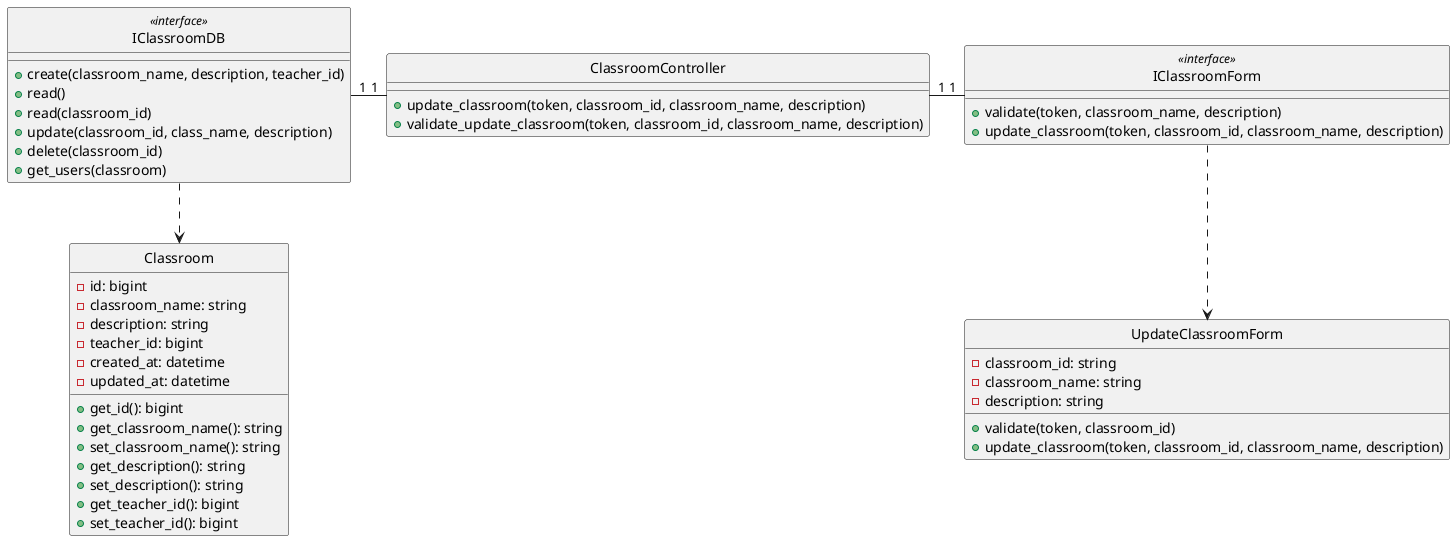 @startuml updateClass

class Classroom {
    - id: bigint
    - classroom_name: string
    - description: string
    - teacher_id: bigint
    - created_at: datetime
    - updated_at: datetime

    + get_id(): bigint
    + get_classroom_name(): string
    + set_classroom_name(): string
    + get_description(): string
    + set_description(): string
    + get_teacher_id(): bigint
    + set_teacher_id(): bigint
}

class IClassroomDB <<interface>> {
    + create(classroom_name, description, teacher_id)
    + read()
    + read(classroom_id)
    + update(classroom_id, class_name, description)
    + delete(classroom_id)
    + get_users(classroom)
}

class UpdateClassroomForm {
    - classroom_id: string
    - classroom_name: string
    - description: string

    + validate(token, classroom_id)
    + update_classroom(token, classroom_id, classroom_name, description)
}

class IClassroomForm <<interface>> {
    + validate(token, classroom_name, description)
    + update_classroom(token, classroom_id, classroom_name, description)
}

class ClassroomController {
    + update_classroom(token, classroom_id, classroom_name, description)
    + validate_update_classroom(token, classroom_id, classroom_name, description)
}

hide Classroom circle
hide IClassroomDB <<interface>> circle
hide UpdateClassroomForm circle
hide IClassroomForm <<interface>> circle
hide ClassroomController circle

IClassroomDB -down.> Classroom
IClassroomForm .down.> UpdateClassroomForm
ClassroomController "1"-left-"1" IClassroomDB
IClassroomForm "1"-left-"1" ClassroomController


@enduml

